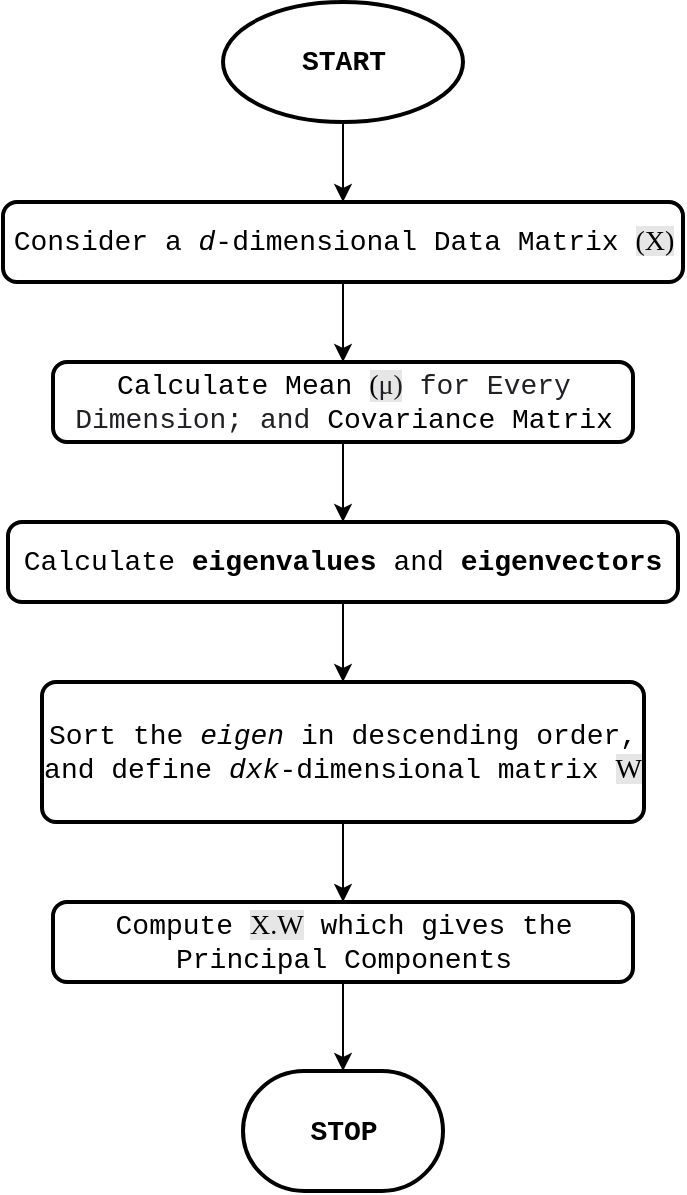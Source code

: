 <mxfile version="13.10.1" type="device"><diagram id="jiHs8wvrvqOKe0pi8Q_z" name="Page-1"><mxGraphModel dx="1038" dy="548" grid="1" gridSize="10" guides="1" tooltips="1" connect="1" arrows="1" fold="1" page="1" pageScale="1" pageWidth="827" pageHeight="1169" math="0" shadow="0"><root><mxCell id="0"/><mxCell id="1" parent="0"/><mxCell id="a0f5Ncxp2s3ej1z4s8TS-9" value="" style="edgeStyle=orthogonalEdgeStyle;rounded=0;orthogonalLoop=1;jettySize=auto;html=1;fontFamily=Courier New;fontSize=14;" edge="1" parent="1" source="a0f5Ncxp2s3ej1z4s8TS-1" target="a0f5Ncxp2s3ej1z4s8TS-3"><mxGeometry relative="1" as="geometry"/></mxCell><mxCell id="a0f5Ncxp2s3ej1z4s8TS-1" value="START" style="strokeWidth=2;html=1;shape=mxgraph.flowchart.start_1;whiteSpace=wrap;fontStyle=1;fontFamily=Courier New;fontSize=14;" vertex="1" parent="1"><mxGeometry x="359.5" y="20" width="120" height="60" as="geometry"/></mxCell><mxCell id="a0f5Ncxp2s3ej1z4s8TS-11" value="" style="edgeStyle=orthogonalEdgeStyle;rounded=0;orthogonalLoop=1;jettySize=auto;html=1;fontFamily=Courier New;fontSize=14;" edge="1" parent="1" source="a0f5Ncxp2s3ej1z4s8TS-2" target="a0f5Ncxp2s3ej1z4s8TS-5"><mxGeometry relative="1" as="geometry"/></mxCell><mxCell id="a0f5Ncxp2s3ej1z4s8TS-2" value="Calculate Mean &lt;span style=&quot;background-color: rgb(230 , 230 , 230)&quot;&gt;&lt;font face=&quot;Georgia&quot;&gt;(&lt;span style=&quot;color: rgb(32 , 33 , 36) ; text-align: left&quot;&gt;μ)&lt;/span&gt;&lt;/font&gt;&lt;/span&gt;&lt;span style=&quot;color: rgb(32 , 33 , 36) ; text-align: left ; background-color: rgb(255 , 255 , 255)&quot;&gt; for Every Dimension; and&amp;nbsp;&lt;/span&gt;Covariance Matrix" style="rounded=1;whiteSpace=wrap;html=1;absoluteArcSize=1;arcSize=14;strokeWidth=2;fontFamily=Courier New;fontSize=14;fontStyle=0" vertex="1" parent="1"><mxGeometry x="274.5" y="200" width="290" height="40" as="geometry"/></mxCell><mxCell id="a0f5Ncxp2s3ej1z4s8TS-10" value="" style="edgeStyle=orthogonalEdgeStyle;rounded=0;orthogonalLoop=1;jettySize=auto;html=1;fontFamily=Courier New;fontSize=14;" edge="1" parent="1" source="a0f5Ncxp2s3ej1z4s8TS-3" target="a0f5Ncxp2s3ej1z4s8TS-2"><mxGeometry relative="1" as="geometry"/></mxCell><mxCell id="a0f5Ncxp2s3ej1z4s8TS-3" value="Consider a &lt;i&gt;d&lt;/i&gt;-dimensional Data Matrix &lt;font face=&quot;Georgia&quot; style=&quot;background-color: rgb(230 , 230 , 230)&quot;&gt;(X)&lt;/font&gt;" style="rounded=1;whiteSpace=wrap;html=1;absoluteArcSize=1;arcSize=14;strokeWidth=2;fontFamily=Courier New;fontSize=14;fontStyle=0" vertex="1" parent="1"><mxGeometry x="249.5" y="120" width="340" height="40" as="geometry"/></mxCell><mxCell id="a0f5Ncxp2s3ej1z4s8TS-12" value="" style="edgeStyle=orthogonalEdgeStyle;rounded=0;orthogonalLoop=1;jettySize=auto;html=1;fontFamily=Courier New;fontSize=14;" edge="1" parent="1" source="a0f5Ncxp2s3ej1z4s8TS-5" target="a0f5Ncxp2s3ej1z4s8TS-6"><mxGeometry relative="1" as="geometry"/></mxCell><mxCell id="a0f5Ncxp2s3ej1z4s8TS-5" value="Calculate &lt;b&gt;eigenvalues&lt;/b&gt; and &lt;b&gt;eigenvectors&lt;/b&gt;" style="rounded=1;whiteSpace=wrap;html=1;absoluteArcSize=1;arcSize=14;strokeWidth=2;fontFamily=Courier New;fontSize=14;fontStyle=0" vertex="1" parent="1"><mxGeometry x="252" y="280" width="335" height="40" as="geometry"/></mxCell><mxCell id="a0f5Ncxp2s3ej1z4s8TS-13" value="" style="edgeStyle=orthogonalEdgeStyle;rounded=0;orthogonalLoop=1;jettySize=auto;html=1;fontFamily=Courier New;fontSize=14;" edge="1" parent="1" source="a0f5Ncxp2s3ej1z4s8TS-6" target="a0f5Ncxp2s3ej1z4s8TS-7"><mxGeometry relative="1" as="geometry"/></mxCell><mxCell id="a0f5Ncxp2s3ej1z4s8TS-6" value="Sort the&amp;nbsp;&lt;i&gt;eigen&lt;/i&gt;&amp;nbsp;in descending order, and define &lt;i&gt;dxk&lt;/i&gt;-dimensional matrix &lt;font face=&quot;Georgia&quot; style=&quot;background-color: rgb(230 , 230 , 230)&quot;&gt;W&lt;/font&gt;" style="rounded=1;whiteSpace=wrap;html=1;absoluteArcSize=1;arcSize=14;strokeWidth=2;fontFamily=Courier New;fontSize=14;fontStyle=0" vertex="1" parent="1"><mxGeometry x="269" y="360" width="301" height="70" as="geometry"/></mxCell><mxCell id="a0f5Ncxp2s3ej1z4s8TS-14" value="" style="edgeStyle=orthogonalEdgeStyle;rounded=0;orthogonalLoop=1;jettySize=auto;html=1;fontFamily=Courier New;fontSize=14;" edge="1" parent="1" source="a0f5Ncxp2s3ej1z4s8TS-7" target="a0f5Ncxp2s3ej1z4s8TS-8"><mxGeometry relative="1" as="geometry"/></mxCell><mxCell id="a0f5Ncxp2s3ej1z4s8TS-7" value="Compute &lt;font face=&quot;Georgia&quot; style=&quot;background-color: rgb(230 , 230 , 230)&quot;&gt;X.W&lt;/font&gt; which gives the Principal Components" style="rounded=1;whiteSpace=wrap;html=1;absoluteArcSize=1;arcSize=14;strokeWidth=2;fontFamily=Courier New;fontSize=14;fontStyle=0" vertex="1" parent="1"><mxGeometry x="274.5" y="470" width="290" height="40" as="geometry"/></mxCell><mxCell id="a0f5Ncxp2s3ej1z4s8TS-8" value="STOP" style="strokeWidth=2;html=1;shape=mxgraph.flowchart.terminator;whiteSpace=wrap;fontFamily=Courier New;fontSize=14;fontStyle=1" vertex="1" parent="1"><mxGeometry x="369.5" y="554.5" width="100" height="60" as="geometry"/></mxCell></root></mxGraphModel></diagram></mxfile>